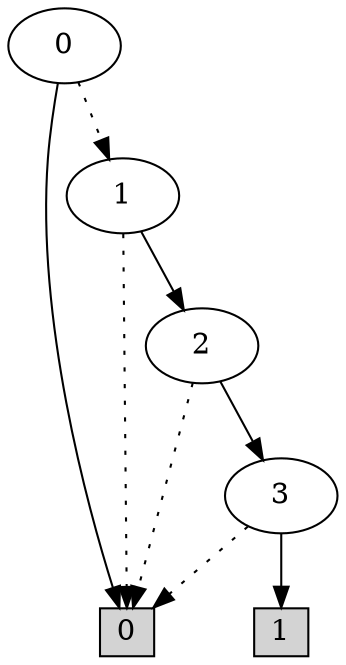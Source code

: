 digraph G {
0 [shape=box, label="0", style=filled, shape=box, height=0.3, width=0.3];
1 [shape=box, label="1", style=filled, shape=box, height=0.3, width=0.3];
200008 [label="0"];
200008 -> 200007 [style=dotted];
200008 -> 0 [style=filled];
200007 [label="1"];
200007 -> 0 [style=dotted];
200007 -> 200006 [style=filled];
200006 [label="2"];
200006 -> 0 [style=dotted];
200006 -> 8 [style=filled];
8 [label="3"];
8 -> 0 [style=dotted];
8 -> 1 [style=filled];
}
